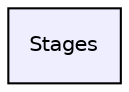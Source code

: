 digraph "Stages" {
  compound=true
  node [ fontsize="10", fontname="Helvetica"];
  edge [ labelfontsize="10", labelfontname="Helvetica"];
  dir_7d34cdcd6d4cb67eefc255ce79425016 [shape=box, label="Stages", style="filled", fillcolor="#eeeeff", pencolor="black", URL="dir_7d34cdcd6d4cb67eefc255ce79425016.html"];
}
